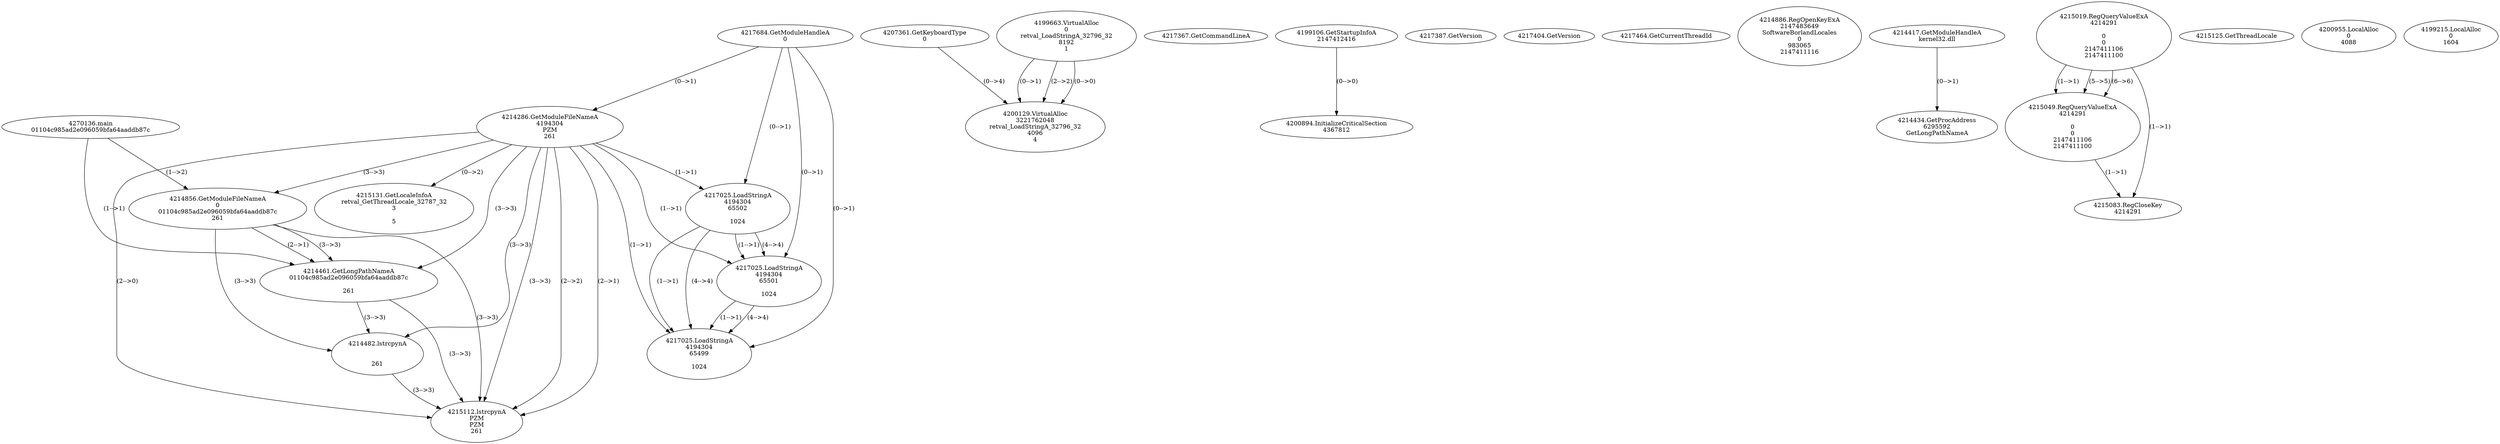 // Global SCDG with merge call
digraph {
	0 [label="4270136.main
01104c985ad2e096059bfa64aaddb87c"]
	1 [label="4217684.GetModuleHandleA
0"]
	2 [label="4207361.GetKeyboardType
0"]
	3 [label="4217367.GetCommandLineA
"]
	4 [label="4199106.GetStartupInfoA
2147412416"]
	5 [label="4217387.GetVersion
"]
	6 [label="4217404.GetVersion
"]
	7 [label="4217464.GetCurrentThreadId
"]
	8 [label="4214286.GetModuleFileNameA
4194304
PZM
261"]
	1 -> 8 [label="(0-->1)"]
	9 [label="4214856.GetModuleFileNameA
0
01104c985ad2e096059bfa64aaddb87c
261"]
	0 -> 9 [label="(1-->2)"]
	8 -> 9 [label="(3-->3)"]
	10 [label="4214886.RegOpenKeyExA
2147483649
Software\Borland\Locales
0
983065
2147411116"]
	11 [label="4214417.GetModuleHandleA
kernel32.dll"]
	12 [label="4214434.GetProcAddress
6295592
GetLongPathNameA"]
	11 -> 12 [label="(0-->1)"]
	13 [label="4214461.GetLongPathNameA
01104c985ad2e096059bfa64aaddb87c

261"]
	0 -> 13 [label="(1-->1)"]
	9 -> 13 [label="(2-->1)"]
	8 -> 13 [label="(3-->3)"]
	9 -> 13 [label="(3-->3)"]
	14 [label="4214482.lstrcpynA


261"]
	8 -> 14 [label="(3-->3)"]
	9 -> 14 [label="(3-->3)"]
	13 -> 14 [label="(3-->3)"]
	15 [label="4215019.RegQueryValueExA
4214291

0
0
2147411106
2147411100"]
	16 [label="4215049.RegQueryValueExA
4214291

0
0
2147411106
2147411100"]
	15 -> 16 [label="(1-->1)"]
	15 -> 16 [label="(5-->5)"]
	15 -> 16 [label="(6-->6)"]
	17 [label="4215083.RegCloseKey
4214291"]
	15 -> 17 [label="(1-->1)"]
	16 -> 17 [label="(1-->1)"]
	18 [label="4215112.lstrcpynA
PZM
PZM
261"]
	8 -> 18 [label="(2-->1)"]
	8 -> 18 [label="(2-->2)"]
	8 -> 18 [label="(3-->3)"]
	9 -> 18 [label="(3-->3)"]
	13 -> 18 [label="(3-->3)"]
	14 -> 18 [label="(3-->3)"]
	8 -> 18 [label="(2-->0)"]
	19 [label="4215125.GetThreadLocale
"]
	20 [label="4215131.GetLocaleInfoA
retval_GetThreadLocale_32787_32
3

5"]
	8 -> 20 [label="(0-->2)"]
	21 [label="4217025.LoadStringA
4194304
65502

1024"]
	1 -> 21 [label="(0-->1)"]
	8 -> 21 [label="(1-->1)"]
	22 [label="4217025.LoadStringA
4194304
65501

1024"]
	1 -> 22 [label="(0-->1)"]
	8 -> 22 [label="(1-->1)"]
	21 -> 22 [label="(1-->1)"]
	21 -> 22 [label="(4-->4)"]
	23 [label="4217025.LoadStringA
4194304
65499

1024"]
	1 -> 23 [label="(0-->1)"]
	8 -> 23 [label="(1-->1)"]
	21 -> 23 [label="(1-->1)"]
	22 -> 23 [label="(1-->1)"]
	21 -> 23 [label="(4-->4)"]
	22 -> 23 [label="(4-->4)"]
	24 [label="4200894.InitializeCriticalSection
4367812"]
	4 -> 24 [label="(0-->0)"]
	25 [label="4200955.LocalAlloc
0
4088"]
	26 [label="4199663.VirtualAlloc
0
retval_LoadStringA_32796_32
8192
1"]
	27 [label="4199215.LocalAlloc
0
1604"]
	28 [label="4200129.VirtualAlloc
3221762048
retval_LoadStringA_32796_32
4096
4"]
	26 -> 28 [label="(0-->1)"]
	26 -> 28 [label="(2-->2)"]
	2 -> 28 [label="(0-->4)"]
	26 -> 28 [label="(0-->0)"]
}
